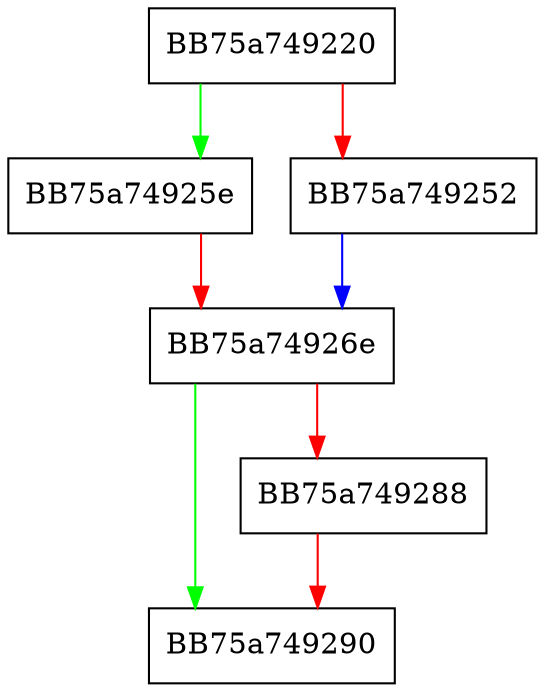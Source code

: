digraph LoadTrustLabelProtectionItemsDbVar {
  node [shape="box"];
  graph [splines=ortho];
  BB75a749220 -> BB75a74925e [color="green"];
  BB75a749220 -> BB75a749252 [color="red"];
  BB75a749252 -> BB75a74926e [color="blue"];
  BB75a74925e -> BB75a74926e [color="red"];
  BB75a74926e -> BB75a749290 [color="green"];
  BB75a74926e -> BB75a749288 [color="red"];
  BB75a749288 -> BB75a749290 [color="red"];
}